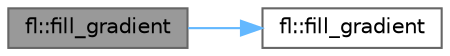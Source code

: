 digraph "fl::fill_gradient"
{
 // INTERACTIVE_SVG=YES
 // LATEX_PDF_SIZE
  bgcolor="transparent";
  edge [fontname=Helvetica,fontsize=10,labelfontname=Helvetica,labelfontsize=10];
  node [fontname=Helvetica,fontsize=10,shape=box,height=0.2,width=0.4];
  rankdir="LR";
  Node1 [id="Node000001",label="fl::fill_gradient",height=0.2,width=0.4,color="gray40", fillcolor="grey60", style="filled", fontcolor="black",tooltip="Fill a range of LEDs with a smooth HSV gradient between three HSV colors."];
  Node1 -> Node2 [id="edge1_Node000001_Node000002",color="steelblue1",style="solid",tooltip=" "];
  Node2 [id="Node000002",label="fl::fill_gradient",height=0.2,width=0.4,color="grey40", fillcolor="white", style="filled",URL="$da/de3/group___color_fills_ga49d7dddab20bddecc7330468c04100d6.html#ga49d7dddab20bddecc7330468c04100d6",tooltip="Fill a range of LEDs with a smooth HSV gradient between two HSV colors."];
}
